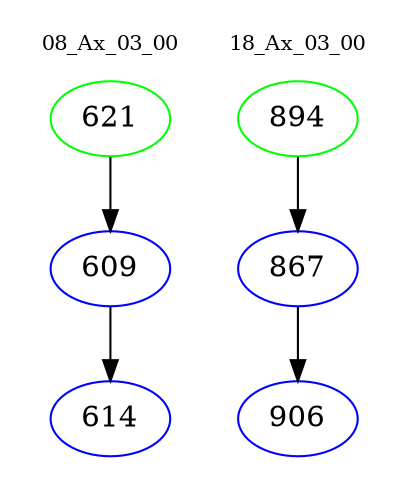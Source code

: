 digraph{
subgraph cluster_0 {
color = white
label = "08_Ax_03_00";
fontsize=10;
T0_621 [label="621", color="green"]
T0_621 -> T0_609 [color="black"]
T0_609 [label="609", color="blue"]
T0_609 -> T0_614 [color="black"]
T0_614 [label="614", color="blue"]
}
subgraph cluster_1 {
color = white
label = "18_Ax_03_00";
fontsize=10;
T1_894 [label="894", color="green"]
T1_894 -> T1_867 [color="black"]
T1_867 [label="867", color="blue"]
T1_867 -> T1_906 [color="black"]
T1_906 [label="906", color="blue"]
}
}
